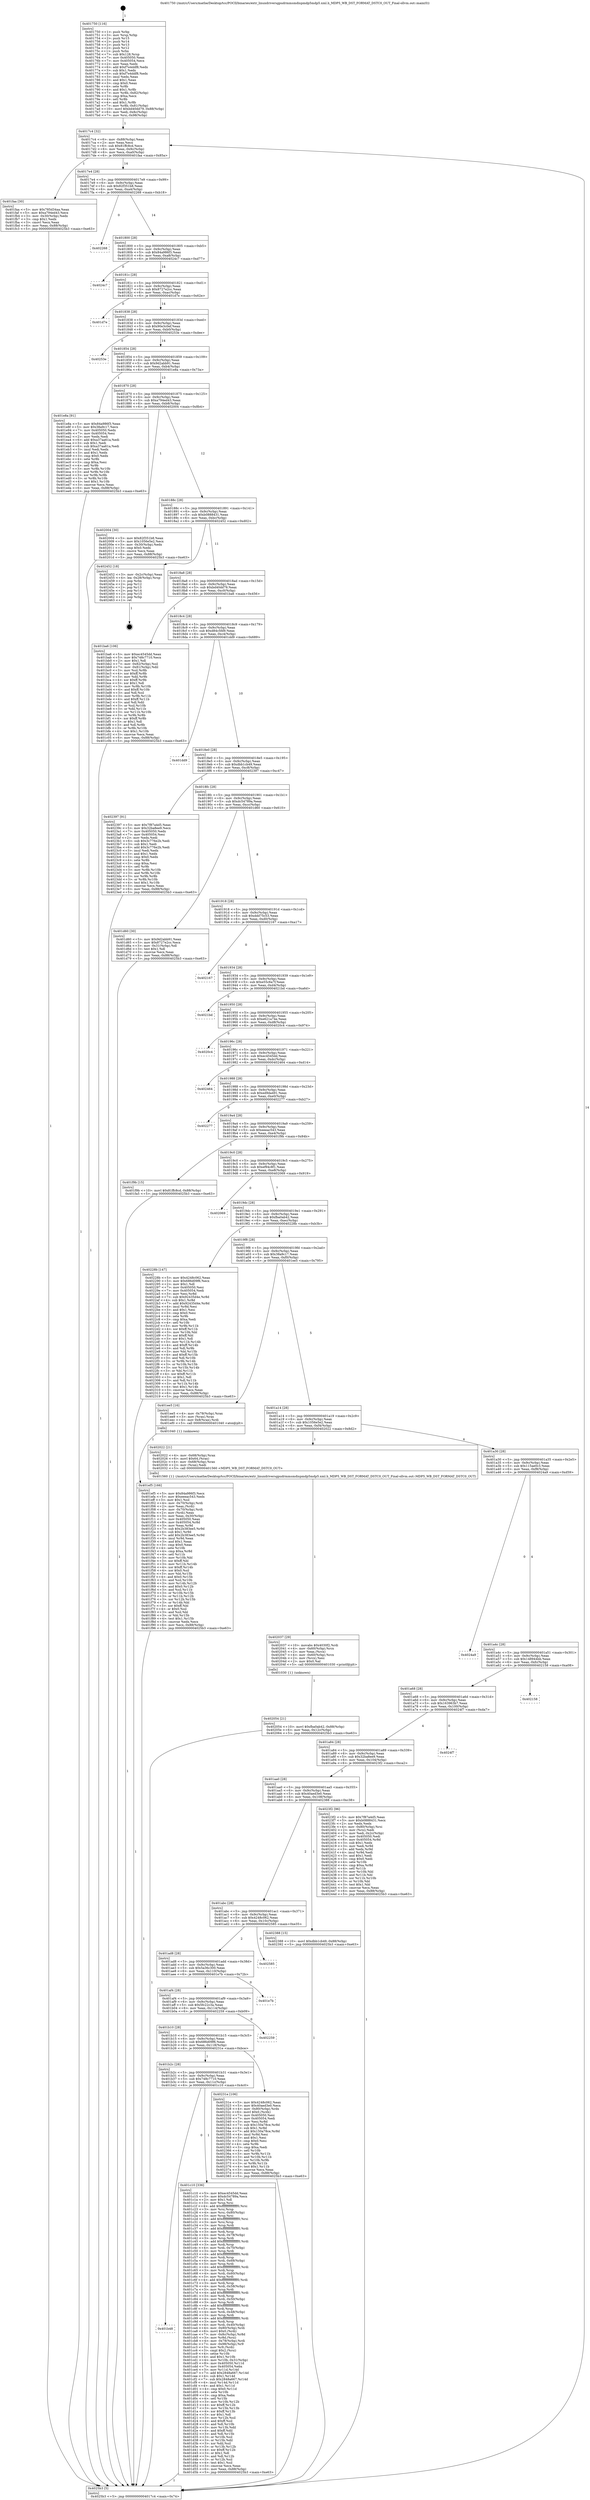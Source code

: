 digraph "0x401750" {
  label = "0x401750 (/mnt/c/Users/mathe/Desktop/tcc/POCII/binaries/extr_linuxdriversgpudrmmsmdispmdp5mdp5.xml.h_MDP5_WB_DST_FORMAT_DSTC0_OUT_Final-ollvm.out::main(0))"
  labelloc = "t"
  node[shape=record]

  Entry [label="",width=0.3,height=0.3,shape=circle,fillcolor=black,style=filled]
  "0x4017c4" [label="{
     0x4017c4 [32]\l
     | [instrs]\l
     &nbsp;&nbsp;0x4017c4 \<+6\>: mov -0x88(%rbp),%eax\l
     &nbsp;&nbsp;0x4017ca \<+2\>: mov %eax,%ecx\l
     &nbsp;&nbsp;0x4017cc \<+6\>: sub $0x81ffc8cd,%ecx\l
     &nbsp;&nbsp;0x4017d2 \<+6\>: mov %eax,-0x9c(%rbp)\l
     &nbsp;&nbsp;0x4017d8 \<+6\>: mov %ecx,-0xa0(%rbp)\l
     &nbsp;&nbsp;0x4017de \<+6\>: je 0000000000401faa \<main+0x85a\>\l
  }"]
  "0x401faa" [label="{
     0x401faa [30]\l
     | [instrs]\l
     &nbsp;&nbsp;0x401faa \<+5\>: mov $0x785d34aa,%eax\l
     &nbsp;&nbsp;0x401faf \<+5\>: mov $0xa794ed43,%ecx\l
     &nbsp;&nbsp;0x401fb4 \<+3\>: mov -0x30(%rbp),%edx\l
     &nbsp;&nbsp;0x401fb7 \<+3\>: cmp $0x1,%edx\l
     &nbsp;&nbsp;0x401fba \<+3\>: cmovl %ecx,%eax\l
     &nbsp;&nbsp;0x401fbd \<+6\>: mov %eax,-0x88(%rbp)\l
     &nbsp;&nbsp;0x401fc3 \<+5\>: jmp 00000000004025b3 \<main+0xe63\>\l
  }"]
  "0x4017e4" [label="{
     0x4017e4 [28]\l
     | [instrs]\l
     &nbsp;&nbsp;0x4017e4 \<+5\>: jmp 00000000004017e9 \<main+0x99\>\l
     &nbsp;&nbsp;0x4017e9 \<+6\>: mov -0x9c(%rbp),%eax\l
     &nbsp;&nbsp;0x4017ef \<+5\>: sub $0x82f351b8,%eax\l
     &nbsp;&nbsp;0x4017f4 \<+6\>: mov %eax,-0xa4(%rbp)\l
     &nbsp;&nbsp;0x4017fa \<+6\>: je 0000000000402268 \<main+0xb18\>\l
  }"]
  Exit [label="",width=0.3,height=0.3,shape=circle,fillcolor=black,style=filled,peripheries=2]
  "0x402268" [label="{
     0x402268\l
  }", style=dashed]
  "0x401800" [label="{
     0x401800 [28]\l
     | [instrs]\l
     &nbsp;&nbsp;0x401800 \<+5\>: jmp 0000000000401805 \<main+0xb5\>\l
     &nbsp;&nbsp;0x401805 \<+6\>: mov -0x9c(%rbp),%eax\l
     &nbsp;&nbsp;0x40180b \<+5\>: sub $0x84a986f3,%eax\l
     &nbsp;&nbsp;0x401810 \<+6\>: mov %eax,-0xa8(%rbp)\l
     &nbsp;&nbsp;0x401816 \<+6\>: je 00000000004024c7 \<main+0xd77\>\l
  }"]
  "0x402054" [label="{
     0x402054 [21]\l
     | [instrs]\l
     &nbsp;&nbsp;0x402054 \<+10\>: movl $0xfba0ab42,-0x88(%rbp)\l
     &nbsp;&nbsp;0x40205e \<+6\>: mov %eax,-0x12c(%rbp)\l
     &nbsp;&nbsp;0x402064 \<+5\>: jmp 00000000004025b3 \<main+0xe63\>\l
  }"]
  "0x4024c7" [label="{
     0x4024c7\l
  }", style=dashed]
  "0x40181c" [label="{
     0x40181c [28]\l
     | [instrs]\l
     &nbsp;&nbsp;0x40181c \<+5\>: jmp 0000000000401821 \<main+0xd1\>\l
     &nbsp;&nbsp;0x401821 \<+6\>: mov -0x9c(%rbp),%eax\l
     &nbsp;&nbsp;0x401827 \<+5\>: sub $0x8727e2cc,%eax\l
     &nbsp;&nbsp;0x40182c \<+6\>: mov %eax,-0xac(%rbp)\l
     &nbsp;&nbsp;0x401832 \<+6\>: je 0000000000401d7e \<main+0x62e\>\l
  }"]
  "0x402037" [label="{
     0x402037 [29]\l
     | [instrs]\l
     &nbsp;&nbsp;0x402037 \<+10\>: movabs $0x4030f2,%rdi\l
     &nbsp;&nbsp;0x402041 \<+4\>: mov -0x60(%rbp),%rcx\l
     &nbsp;&nbsp;0x402045 \<+2\>: mov %eax,(%rcx)\l
     &nbsp;&nbsp;0x402047 \<+4\>: mov -0x60(%rbp),%rcx\l
     &nbsp;&nbsp;0x40204b \<+2\>: mov (%rcx),%esi\l
     &nbsp;&nbsp;0x40204d \<+2\>: mov $0x0,%al\l
     &nbsp;&nbsp;0x40204f \<+5\>: call 0000000000401030 \<printf@plt\>\l
     | [calls]\l
     &nbsp;&nbsp;0x401030 \{1\} (unknown)\l
  }"]
  "0x401d7e" [label="{
     0x401d7e\l
  }", style=dashed]
  "0x401838" [label="{
     0x401838 [28]\l
     | [instrs]\l
     &nbsp;&nbsp;0x401838 \<+5\>: jmp 000000000040183d \<main+0xed\>\l
     &nbsp;&nbsp;0x40183d \<+6\>: mov -0x9c(%rbp),%eax\l
     &nbsp;&nbsp;0x401843 \<+5\>: sub $0x90e3c0ef,%eax\l
     &nbsp;&nbsp;0x401848 \<+6\>: mov %eax,-0xb0(%rbp)\l
     &nbsp;&nbsp;0x40184e \<+6\>: je 000000000040253e \<main+0xdee\>\l
  }"]
  "0x401ef5" [label="{
     0x401ef5 [166]\l
     | [instrs]\l
     &nbsp;&nbsp;0x401ef5 \<+5\>: mov $0x84a986f3,%ecx\l
     &nbsp;&nbsp;0x401efa \<+5\>: mov $0xeeeac543,%edx\l
     &nbsp;&nbsp;0x401eff \<+3\>: mov $0x1,%sil\l
     &nbsp;&nbsp;0x401f02 \<+4\>: mov -0x70(%rbp),%rdi\l
     &nbsp;&nbsp;0x401f06 \<+2\>: mov %eax,(%rdi)\l
     &nbsp;&nbsp;0x401f08 \<+4\>: mov -0x70(%rbp),%rdi\l
     &nbsp;&nbsp;0x401f0c \<+2\>: mov (%rdi),%eax\l
     &nbsp;&nbsp;0x401f0e \<+3\>: mov %eax,-0x30(%rbp)\l
     &nbsp;&nbsp;0x401f11 \<+7\>: mov 0x405050,%eax\l
     &nbsp;&nbsp;0x401f18 \<+8\>: mov 0x405054,%r8d\l
     &nbsp;&nbsp;0x401f20 \<+3\>: mov %eax,%r9d\l
     &nbsp;&nbsp;0x401f23 \<+7\>: sub $0x2b383ee5,%r9d\l
     &nbsp;&nbsp;0x401f2a \<+4\>: sub $0x1,%r9d\l
     &nbsp;&nbsp;0x401f2e \<+7\>: add $0x2b383ee5,%r9d\l
     &nbsp;&nbsp;0x401f35 \<+4\>: imul %r9d,%eax\l
     &nbsp;&nbsp;0x401f39 \<+3\>: and $0x1,%eax\l
     &nbsp;&nbsp;0x401f3c \<+3\>: cmp $0x0,%eax\l
     &nbsp;&nbsp;0x401f3f \<+4\>: sete %r10b\l
     &nbsp;&nbsp;0x401f43 \<+4\>: cmp $0xa,%r8d\l
     &nbsp;&nbsp;0x401f47 \<+4\>: setl %r11b\l
     &nbsp;&nbsp;0x401f4b \<+3\>: mov %r10b,%bl\l
     &nbsp;&nbsp;0x401f4e \<+3\>: xor $0xff,%bl\l
     &nbsp;&nbsp;0x401f51 \<+3\>: mov %r11b,%r14b\l
     &nbsp;&nbsp;0x401f54 \<+4\>: xor $0xff,%r14b\l
     &nbsp;&nbsp;0x401f58 \<+4\>: xor $0x0,%sil\l
     &nbsp;&nbsp;0x401f5c \<+3\>: mov %bl,%r15b\l
     &nbsp;&nbsp;0x401f5f \<+4\>: and $0x0,%r15b\l
     &nbsp;&nbsp;0x401f63 \<+3\>: and %sil,%r10b\l
     &nbsp;&nbsp;0x401f66 \<+3\>: mov %r14b,%r12b\l
     &nbsp;&nbsp;0x401f69 \<+4\>: and $0x0,%r12b\l
     &nbsp;&nbsp;0x401f6d \<+3\>: and %sil,%r11b\l
     &nbsp;&nbsp;0x401f70 \<+3\>: or %r10b,%r15b\l
     &nbsp;&nbsp;0x401f73 \<+3\>: or %r11b,%r12b\l
     &nbsp;&nbsp;0x401f76 \<+3\>: xor %r12b,%r15b\l
     &nbsp;&nbsp;0x401f79 \<+3\>: or %r14b,%bl\l
     &nbsp;&nbsp;0x401f7c \<+3\>: xor $0xff,%bl\l
     &nbsp;&nbsp;0x401f7f \<+4\>: or $0x0,%sil\l
     &nbsp;&nbsp;0x401f83 \<+3\>: and %sil,%bl\l
     &nbsp;&nbsp;0x401f86 \<+3\>: or %bl,%r15b\l
     &nbsp;&nbsp;0x401f89 \<+4\>: test $0x1,%r15b\l
     &nbsp;&nbsp;0x401f8d \<+3\>: cmovne %edx,%ecx\l
     &nbsp;&nbsp;0x401f90 \<+6\>: mov %ecx,-0x88(%rbp)\l
     &nbsp;&nbsp;0x401f96 \<+5\>: jmp 00000000004025b3 \<main+0xe63\>\l
  }"]
  "0x40253e" [label="{
     0x40253e\l
  }", style=dashed]
  "0x401854" [label="{
     0x401854 [28]\l
     | [instrs]\l
     &nbsp;&nbsp;0x401854 \<+5\>: jmp 0000000000401859 \<main+0x109\>\l
     &nbsp;&nbsp;0x401859 \<+6\>: mov -0x9c(%rbp),%eax\l
     &nbsp;&nbsp;0x40185f \<+5\>: sub $0x9d2abb91,%eax\l
     &nbsp;&nbsp;0x401864 \<+6\>: mov %eax,-0xb4(%rbp)\l
     &nbsp;&nbsp;0x40186a \<+6\>: je 0000000000401e8a \<main+0x73a\>\l
  }"]
  "0x401b48" [label="{
     0x401b48\l
  }", style=dashed]
  "0x401e8a" [label="{
     0x401e8a [91]\l
     | [instrs]\l
     &nbsp;&nbsp;0x401e8a \<+5\>: mov $0x84a986f3,%eax\l
     &nbsp;&nbsp;0x401e8f \<+5\>: mov $0x38a9c17,%ecx\l
     &nbsp;&nbsp;0x401e94 \<+7\>: mov 0x405050,%edx\l
     &nbsp;&nbsp;0x401e9b \<+7\>: mov 0x405054,%esi\l
     &nbsp;&nbsp;0x401ea2 \<+2\>: mov %edx,%edi\l
     &nbsp;&nbsp;0x401ea4 \<+6\>: add $0xa37aa61a,%edi\l
     &nbsp;&nbsp;0x401eaa \<+3\>: sub $0x1,%edi\l
     &nbsp;&nbsp;0x401ead \<+6\>: sub $0xa37aa61a,%edi\l
     &nbsp;&nbsp;0x401eb3 \<+3\>: imul %edi,%edx\l
     &nbsp;&nbsp;0x401eb6 \<+3\>: and $0x1,%edx\l
     &nbsp;&nbsp;0x401eb9 \<+3\>: cmp $0x0,%edx\l
     &nbsp;&nbsp;0x401ebc \<+4\>: sete %r8b\l
     &nbsp;&nbsp;0x401ec0 \<+3\>: cmp $0xa,%esi\l
     &nbsp;&nbsp;0x401ec3 \<+4\>: setl %r9b\l
     &nbsp;&nbsp;0x401ec7 \<+3\>: mov %r8b,%r10b\l
     &nbsp;&nbsp;0x401eca \<+3\>: and %r9b,%r10b\l
     &nbsp;&nbsp;0x401ecd \<+3\>: xor %r9b,%r8b\l
     &nbsp;&nbsp;0x401ed0 \<+3\>: or %r8b,%r10b\l
     &nbsp;&nbsp;0x401ed3 \<+4\>: test $0x1,%r10b\l
     &nbsp;&nbsp;0x401ed7 \<+3\>: cmovne %ecx,%eax\l
     &nbsp;&nbsp;0x401eda \<+6\>: mov %eax,-0x88(%rbp)\l
     &nbsp;&nbsp;0x401ee0 \<+5\>: jmp 00000000004025b3 \<main+0xe63\>\l
  }"]
  "0x401870" [label="{
     0x401870 [28]\l
     | [instrs]\l
     &nbsp;&nbsp;0x401870 \<+5\>: jmp 0000000000401875 \<main+0x125\>\l
     &nbsp;&nbsp;0x401875 \<+6\>: mov -0x9c(%rbp),%eax\l
     &nbsp;&nbsp;0x40187b \<+5\>: sub $0xa794ed43,%eax\l
     &nbsp;&nbsp;0x401880 \<+6\>: mov %eax,-0xb8(%rbp)\l
     &nbsp;&nbsp;0x401886 \<+6\>: je 0000000000402004 \<main+0x8b4\>\l
  }"]
  "0x401c10" [label="{
     0x401c10 [336]\l
     | [instrs]\l
     &nbsp;&nbsp;0x401c10 \<+5\>: mov $0xec4545dd,%eax\l
     &nbsp;&nbsp;0x401c15 \<+5\>: mov $0xdc54789a,%ecx\l
     &nbsp;&nbsp;0x401c1a \<+2\>: mov $0x1,%dl\l
     &nbsp;&nbsp;0x401c1c \<+3\>: mov %rsp,%rsi\l
     &nbsp;&nbsp;0x401c1f \<+4\>: add $0xfffffffffffffff0,%rsi\l
     &nbsp;&nbsp;0x401c23 \<+3\>: mov %rsi,%rsp\l
     &nbsp;&nbsp;0x401c26 \<+4\>: mov %rsi,-0x80(%rbp)\l
     &nbsp;&nbsp;0x401c2a \<+3\>: mov %rsp,%rsi\l
     &nbsp;&nbsp;0x401c2d \<+4\>: add $0xfffffffffffffff0,%rsi\l
     &nbsp;&nbsp;0x401c31 \<+3\>: mov %rsi,%rsp\l
     &nbsp;&nbsp;0x401c34 \<+3\>: mov %rsp,%rdi\l
     &nbsp;&nbsp;0x401c37 \<+4\>: add $0xfffffffffffffff0,%rdi\l
     &nbsp;&nbsp;0x401c3b \<+3\>: mov %rdi,%rsp\l
     &nbsp;&nbsp;0x401c3e \<+4\>: mov %rdi,-0x78(%rbp)\l
     &nbsp;&nbsp;0x401c42 \<+3\>: mov %rsp,%rdi\l
     &nbsp;&nbsp;0x401c45 \<+4\>: add $0xfffffffffffffff0,%rdi\l
     &nbsp;&nbsp;0x401c49 \<+3\>: mov %rdi,%rsp\l
     &nbsp;&nbsp;0x401c4c \<+4\>: mov %rdi,-0x70(%rbp)\l
     &nbsp;&nbsp;0x401c50 \<+3\>: mov %rsp,%rdi\l
     &nbsp;&nbsp;0x401c53 \<+4\>: add $0xfffffffffffffff0,%rdi\l
     &nbsp;&nbsp;0x401c57 \<+3\>: mov %rdi,%rsp\l
     &nbsp;&nbsp;0x401c5a \<+4\>: mov %rdi,-0x68(%rbp)\l
     &nbsp;&nbsp;0x401c5e \<+3\>: mov %rsp,%rdi\l
     &nbsp;&nbsp;0x401c61 \<+4\>: add $0xfffffffffffffff0,%rdi\l
     &nbsp;&nbsp;0x401c65 \<+3\>: mov %rdi,%rsp\l
     &nbsp;&nbsp;0x401c68 \<+4\>: mov %rdi,-0x60(%rbp)\l
     &nbsp;&nbsp;0x401c6c \<+3\>: mov %rsp,%rdi\l
     &nbsp;&nbsp;0x401c6f \<+4\>: add $0xfffffffffffffff0,%rdi\l
     &nbsp;&nbsp;0x401c73 \<+3\>: mov %rdi,%rsp\l
     &nbsp;&nbsp;0x401c76 \<+4\>: mov %rdi,-0x58(%rbp)\l
     &nbsp;&nbsp;0x401c7a \<+3\>: mov %rsp,%rdi\l
     &nbsp;&nbsp;0x401c7d \<+4\>: add $0xfffffffffffffff0,%rdi\l
     &nbsp;&nbsp;0x401c81 \<+3\>: mov %rdi,%rsp\l
     &nbsp;&nbsp;0x401c84 \<+4\>: mov %rdi,-0x50(%rbp)\l
     &nbsp;&nbsp;0x401c88 \<+3\>: mov %rsp,%rdi\l
     &nbsp;&nbsp;0x401c8b \<+4\>: add $0xfffffffffffffff0,%rdi\l
     &nbsp;&nbsp;0x401c8f \<+3\>: mov %rdi,%rsp\l
     &nbsp;&nbsp;0x401c92 \<+4\>: mov %rdi,-0x48(%rbp)\l
     &nbsp;&nbsp;0x401c96 \<+3\>: mov %rsp,%rdi\l
     &nbsp;&nbsp;0x401c99 \<+4\>: add $0xfffffffffffffff0,%rdi\l
     &nbsp;&nbsp;0x401c9d \<+3\>: mov %rdi,%rsp\l
     &nbsp;&nbsp;0x401ca0 \<+4\>: mov %rdi,-0x40(%rbp)\l
     &nbsp;&nbsp;0x401ca4 \<+4\>: mov -0x80(%rbp),%rdi\l
     &nbsp;&nbsp;0x401ca8 \<+6\>: movl $0x0,(%rdi)\l
     &nbsp;&nbsp;0x401cae \<+7\>: mov -0x8c(%rbp),%r8d\l
     &nbsp;&nbsp;0x401cb5 \<+3\>: mov %r8d,(%rsi)\l
     &nbsp;&nbsp;0x401cb8 \<+4\>: mov -0x78(%rbp),%rdi\l
     &nbsp;&nbsp;0x401cbc \<+7\>: mov -0x98(%rbp),%r9\l
     &nbsp;&nbsp;0x401cc3 \<+3\>: mov %r9,(%rdi)\l
     &nbsp;&nbsp;0x401cc6 \<+3\>: cmpl $0x2,(%rsi)\l
     &nbsp;&nbsp;0x401cc9 \<+4\>: setne %r10b\l
     &nbsp;&nbsp;0x401ccd \<+4\>: and $0x1,%r10b\l
     &nbsp;&nbsp;0x401cd1 \<+4\>: mov %r10b,-0x31(%rbp)\l
     &nbsp;&nbsp;0x401cd5 \<+8\>: mov 0x405050,%r11d\l
     &nbsp;&nbsp;0x401cdd \<+7\>: mov 0x405054,%ebx\l
     &nbsp;&nbsp;0x401ce4 \<+3\>: mov %r11d,%r14d\l
     &nbsp;&nbsp;0x401ce7 \<+7\>: add $0x2848a667,%r14d\l
     &nbsp;&nbsp;0x401cee \<+4\>: sub $0x1,%r14d\l
     &nbsp;&nbsp;0x401cf2 \<+7\>: sub $0x2848a667,%r14d\l
     &nbsp;&nbsp;0x401cf9 \<+4\>: imul %r14d,%r11d\l
     &nbsp;&nbsp;0x401cfd \<+4\>: and $0x1,%r11d\l
     &nbsp;&nbsp;0x401d01 \<+4\>: cmp $0x0,%r11d\l
     &nbsp;&nbsp;0x401d05 \<+4\>: sete %r10b\l
     &nbsp;&nbsp;0x401d09 \<+3\>: cmp $0xa,%ebx\l
     &nbsp;&nbsp;0x401d0c \<+4\>: setl %r15b\l
     &nbsp;&nbsp;0x401d10 \<+3\>: mov %r10b,%r12b\l
     &nbsp;&nbsp;0x401d13 \<+4\>: xor $0xff,%r12b\l
     &nbsp;&nbsp;0x401d17 \<+3\>: mov %r15b,%r13b\l
     &nbsp;&nbsp;0x401d1a \<+4\>: xor $0xff,%r13b\l
     &nbsp;&nbsp;0x401d1e \<+3\>: xor $0x1,%dl\l
     &nbsp;&nbsp;0x401d21 \<+3\>: mov %r12b,%sil\l
     &nbsp;&nbsp;0x401d24 \<+4\>: and $0xff,%sil\l
     &nbsp;&nbsp;0x401d28 \<+3\>: and %dl,%r10b\l
     &nbsp;&nbsp;0x401d2b \<+3\>: mov %r13b,%dil\l
     &nbsp;&nbsp;0x401d2e \<+4\>: and $0xff,%dil\l
     &nbsp;&nbsp;0x401d32 \<+3\>: and %dl,%r15b\l
     &nbsp;&nbsp;0x401d35 \<+3\>: or %r10b,%sil\l
     &nbsp;&nbsp;0x401d38 \<+3\>: or %r15b,%dil\l
     &nbsp;&nbsp;0x401d3b \<+3\>: xor %dil,%sil\l
     &nbsp;&nbsp;0x401d3e \<+3\>: or %r13b,%r12b\l
     &nbsp;&nbsp;0x401d41 \<+4\>: xor $0xff,%r12b\l
     &nbsp;&nbsp;0x401d45 \<+3\>: or $0x1,%dl\l
     &nbsp;&nbsp;0x401d48 \<+3\>: and %dl,%r12b\l
     &nbsp;&nbsp;0x401d4b \<+3\>: or %r12b,%sil\l
     &nbsp;&nbsp;0x401d4e \<+4\>: test $0x1,%sil\l
     &nbsp;&nbsp;0x401d52 \<+3\>: cmovne %ecx,%eax\l
     &nbsp;&nbsp;0x401d55 \<+6\>: mov %eax,-0x88(%rbp)\l
     &nbsp;&nbsp;0x401d5b \<+5\>: jmp 00000000004025b3 \<main+0xe63\>\l
  }"]
  "0x402004" [label="{
     0x402004 [30]\l
     | [instrs]\l
     &nbsp;&nbsp;0x402004 \<+5\>: mov $0x82f351b8,%eax\l
     &nbsp;&nbsp;0x402009 \<+5\>: mov $0x1056e5e2,%ecx\l
     &nbsp;&nbsp;0x40200e \<+3\>: mov -0x30(%rbp),%edx\l
     &nbsp;&nbsp;0x402011 \<+3\>: cmp $0x0,%edx\l
     &nbsp;&nbsp;0x402014 \<+3\>: cmove %ecx,%eax\l
     &nbsp;&nbsp;0x402017 \<+6\>: mov %eax,-0x88(%rbp)\l
     &nbsp;&nbsp;0x40201d \<+5\>: jmp 00000000004025b3 \<main+0xe63\>\l
  }"]
  "0x40188c" [label="{
     0x40188c [28]\l
     | [instrs]\l
     &nbsp;&nbsp;0x40188c \<+5\>: jmp 0000000000401891 \<main+0x141\>\l
     &nbsp;&nbsp;0x401891 \<+6\>: mov -0x9c(%rbp),%eax\l
     &nbsp;&nbsp;0x401897 \<+5\>: sub $0xb0888431,%eax\l
     &nbsp;&nbsp;0x40189c \<+6\>: mov %eax,-0xbc(%rbp)\l
     &nbsp;&nbsp;0x4018a2 \<+6\>: je 0000000000402452 \<main+0xd02\>\l
  }"]
  "0x401b2c" [label="{
     0x401b2c [28]\l
     | [instrs]\l
     &nbsp;&nbsp;0x401b2c \<+5\>: jmp 0000000000401b31 \<main+0x3e1\>\l
     &nbsp;&nbsp;0x401b31 \<+6\>: mov -0x9c(%rbp),%eax\l
     &nbsp;&nbsp;0x401b37 \<+5\>: sub $0x748c7710,%eax\l
     &nbsp;&nbsp;0x401b3c \<+6\>: mov %eax,-0x11c(%rbp)\l
     &nbsp;&nbsp;0x401b42 \<+6\>: je 0000000000401c10 \<main+0x4c0\>\l
  }"]
  "0x402452" [label="{
     0x402452 [18]\l
     | [instrs]\l
     &nbsp;&nbsp;0x402452 \<+3\>: mov -0x2c(%rbp),%eax\l
     &nbsp;&nbsp;0x402455 \<+4\>: lea -0x28(%rbp),%rsp\l
     &nbsp;&nbsp;0x402459 \<+1\>: pop %rbx\l
     &nbsp;&nbsp;0x40245a \<+2\>: pop %r12\l
     &nbsp;&nbsp;0x40245c \<+2\>: pop %r13\l
     &nbsp;&nbsp;0x40245e \<+2\>: pop %r14\l
     &nbsp;&nbsp;0x402460 \<+2\>: pop %r15\l
     &nbsp;&nbsp;0x402462 \<+1\>: pop %rbp\l
     &nbsp;&nbsp;0x402463 \<+1\>: ret\l
  }"]
  "0x4018a8" [label="{
     0x4018a8 [28]\l
     | [instrs]\l
     &nbsp;&nbsp;0x4018a8 \<+5\>: jmp 00000000004018ad \<main+0x15d\>\l
     &nbsp;&nbsp;0x4018ad \<+6\>: mov -0x9c(%rbp),%eax\l
     &nbsp;&nbsp;0x4018b3 \<+5\>: sub $0xbd40dd79,%eax\l
     &nbsp;&nbsp;0x4018b8 \<+6\>: mov %eax,-0xc0(%rbp)\l
     &nbsp;&nbsp;0x4018be \<+6\>: je 0000000000401ba6 \<main+0x456\>\l
  }"]
  "0x40231e" [label="{
     0x40231e [106]\l
     | [instrs]\l
     &nbsp;&nbsp;0x40231e \<+5\>: mov $0x4248c062,%eax\l
     &nbsp;&nbsp;0x402323 \<+5\>: mov $0x40aed3e0,%ecx\l
     &nbsp;&nbsp;0x402328 \<+4\>: mov -0x80(%rbp),%rdx\l
     &nbsp;&nbsp;0x40232c \<+6\>: movl $0x0,(%rdx)\l
     &nbsp;&nbsp;0x402332 \<+7\>: mov 0x405050,%esi\l
     &nbsp;&nbsp;0x402339 \<+7\>: mov 0x405054,%edi\l
     &nbsp;&nbsp;0x402340 \<+3\>: mov %esi,%r8d\l
     &nbsp;&nbsp;0x402343 \<+7\>: sub $0x150a78ce,%r8d\l
     &nbsp;&nbsp;0x40234a \<+4\>: sub $0x1,%r8d\l
     &nbsp;&nbsp;0x40234e \<+7\>: add $0x150a78ce,%r8d\l
     &nbsp;&nbsp;0x402355 \<+4\>: imul %r8d,%esi\l
     &nbsp;&nbsp;0x402359 \<+3\>: and $0x1,%esi\l
     &nbsp;&nbsp;0x40235c \<+3\>: cmp $0x0,%esi\l
     &nbsp;&nbsp;0x40235f \<+4\>: sete %r9b\l
     &nbsp;&nbsp;0x402363 \<+3\>: cmp $0xa,%edi\l
     &nbsp;&nbsp;0x402366 \<+4\>: setl %r10b\l
     &nbsp;&nbsp;0x40236a \<+3\>: mov %r9b,%r11b\l
     &nbsp;&nbsp;0x40236d \<+3\>: and %r10b,%r11b\l
     &nbsp;&nbsp;0x402370 \<+3\>: xor %r10b,%r9b\l
     &nbsp;&nbsp;0x402373 \<+3\>: or %r9b,%r11b\l
     &nbsp;&nbsp;0x402376 \<+4\>: test $0x1,%r11b\l
     &nbsp;&nbsp;0x40237a \<+3\>: cmovne %ecx,%eax\l
     &nbsp;&nbsp;0x40237d \<+6\>: mov %eax,-0x88(%rbp)\l
     &nbsp;&nbsp;0x402383 \<+5\>: jmp 00000000004025b3 \<main+0xe63\>\l
  }"]
  "0x401ba6" [label="{
     0x401ba6 [106]\l
     | [instrs]\l
     &nbsp;&nbsp;0x401ba6 \<+5\>: mov $0xec4545dd,%eax\l
     &nbsp;&nbsp;0x401bab \<+5\>: mov $0x748c7710,%ecx\l
     &nbsp;&nbsp;0x401bb0 \<+2\>: mov $0x1,%dl\l
     &nbsp;&nbsp;0x401bb2 \<+7\>: mov -0x82(%rbp),%sil\l
     &nbsp;&nbsp;0x401bb9 \<+7\>: mov -0x81(%rbp),%dil\l
     &nbsp;&nbsp;0x401bc0 \<+3\>: mov %sil,%r8b\l
     &nbsp;&nbsp;0x401bc3 \<+4\>: xor $0xff,%r8b\l
     &nbsp;&nbsp;0x401bc7 \<+3\>: mov %dil,%r9b\l
     &nbsp;&nbsp;0x401bca \<+4\>: xor $0xff,%r9b\l
     &nbsp;&nbsp;0x401bce \<+3\>: xor $0x1,%dl\l
     &nbsp;&nbsp;0x401bd1 \<+3\>: mov %r8b,%r10b\l
     &nbsp;&nbsp;0x401bd4 \<+4\>: and $0xff,%r10b\l
     &nbsp;&nbsp;0x401bd8 \<+3\>: and %dl,%sil\l
     &nbsp;&nbsp;0x401bdb \<+3\>: mov %r9b,%r11b\l
     &nbsp;&nbsp;0x401bde \<+4\>: and $0xff,%r11b\l
     &nbsp;&nbsp;0x401be2 \<+3\>: and %dl,%dil\l
     &nbsp;&nbsp;0x401be5 \<+3\>: or %sil,%r10b\l
     &nbsp;&nbsp;0x401be8 \<+3\>: or %dil,%r11b\l
     &nbsp;&nbsp;0x401beb \<+3\>: xor %r11b,%r10b\l
     &nbsp;&nbsp;0x401bee \<+3\>: or %r9b,%r8b\l
     &nbsp;&nbsp;0x401bf1 \<+4\>: xor $0xff,%r8b\l
     &nbsp;&nbsp;0x401bf5 \<+3\>: or $0x1,%dl\l
     &nbsp;&nbsp;0x401bf8 \<+3\>: and %dl,%r8b\l
     &nbsp;&nbsp;0x401bfb \<+3\>: or %r8b,%r10b\l
     &nbsp;&nbsp;0x401bfe \<+4\>: test $0x1,%r10b\l
     &nbsp;&nbsp;0x401c02 \<+3\>: cmovne %ecx,%eax\l
     &nbsp;&nbsp;0x401c05 \<+6\>: mov %eax,-0x88(%rbp)\l
     &nbsp;&nbsp;0x401c0b \<+5\>: jmp 00000000004025b3 \<main+0xe63\>\l
  }"]
  "0x4018c4" [label="{
     0x4018c4 [28]\l
     | [instrs]\l
     &nbsp;&nbsp;0x4018c4 \<+5\>: jmp 00000000004018c9 \<main+0x179\>\l
     &nbsp;&nbsp;0x4018c9 \<+6\>: mov -0x9c(%rbp),%eax\l
     &nbsp;&nbsp;0x4018cf \<+5\>: sub $0xd84c5fd9,%eax\l
     &nbsp;&nbsp;0x4018d4 \<+6\>: mov %eax,-0xc4(%rbp)\l
     &nbsp;&nbsp;0x4018da \<+6\>: je 0000000000401dd9 \<main+0x689\>\l
  }"]
  "0x4025b3" [label="{
     0x4025b3 [5]\l
     | [instrs]\l
     &nbsp;&nbsp;0x4025b3 \<+5\>: jmp 00000000004017c4 \<main+0x74\>\l
  }"]
  "0x401750" [label="{
     0x401750 [116]\l
     | [instrs]\l
     &nbsp;&nbsp;0x401750 \<+1\>: push %rbp\l
     &nbsp;&nbsp;0x401751 \<+3\>: mov %rsp,%rbp\l
     &nbsp;&nbsp;0x401754 \<+2\>: push %r15\l
     &nbsp;&nbsp;0x401756 \<+2\>: push %r14\l
     &nbsp;&nbsp;0x401758 \<+2\>: push %r13\l
     &nbsp;&nbsp;0x40175a \<+2\>: push %r12\l
     &nbsp;&nbsp;0x40175c \<+1\>: push %rbx\l
     &nbsp;&nbsp;0x40175d \<+7\>: sub $0x128,%rsp\l
     &nbsp;&nbsp;0x401764 \<+7\>: mov 0x405050,%eax\l
     &nbsp;&nbsp;0x40176b \<+7\>: mov 0x405054,%ecx\l
     &nbsp;&nbsp;0x401772 \<+2\>: mov %eax,%edx\l
     &nbsp;&nbsp;0x401774 \<+6\>: add $0xf7e4ddf8,%edx\l
     &nbsp;&nbsp;0x40177a \<+3\>: sub $0x1,%edx\l
     &nbsp;&nbsp;0x40177d \<+6\>: sub $0xf7e4ddf8,%edx\l
     &nbsp;&nbsp;0x401783 \<+3\>: imul %edx,%eax\l
     &nbsp;&nbsp;0x401786 \<+3\>: and $0x1,%eax\l
     &nbsp;&nbsp;0x401789 \<+3\>: cmp $0x0,%eax\l
     &nbsp;&nbsp;0x40178c \<+4\>: sete %r8b\l
     &nbsp;&nbsp;0x401790 \<+4\>: and $0x1,%r8b\l
     &nbsp;&nbsp;0x401794 \<+7\>: mov %r8b,-0x82(%rbp)\l
     &nbsp;&nbsp;0x40179b \<+3\>: cmp $0xa,%ecx\l
     &nbsp;&nbsp;0x40179e \<+4\>: setl %r8b\l
     &nbsp;&nbsp;0x4017a2 \<+4\>: and $0x1,%r8b\l
     &nbsp;&nbsp;0x4017a6 \<+7\>: mov %r8b,-0x81(%rbp)\l
     &nbsp;&nbsp;0x4017ad \<+10\>: movl $0xbd40dd79,-0x88(%rbp)\l
     &nbsp;&nbsp;0x4017b7 \<+6\>: mov %edi,-0x8c(%rbp)\l
     &nbsp;&nbsp;0x4017bd \<+7\>: mov %rsi,-0x98(%rbp)\l
  }"]
  "0x401b10" [label="{
     0x401b10 [28]\l
     | [instrs]\l
     &nbsp;&nbsp;0x401b10 \<+5\>: jmp 0000000000401b15 \<main+0x3c5\>\l
     &nbsp;&nbsp;0x401b15 \<+6\>: mov -0x9c(%rbp),%eax\l
     &nbsp;&nbsp;0x401b1b \<+5\>: sub $0x686d09f6,%eax\l
     &nbsp;&nbsp;0x401b20 \<+6\>: mov %eax,-0x118(%rbp)\l
     &nbsp;&nbsp;0x401b26 \<+6\>: je 000000000040231e \<main+0xbce\>\l
  }"]
  "0x401dd9" [label="{
     0x401dd9\l
  }", style=dashed]
  "0x4018e0" [label="{
     0x4018e0 [28]\l
     | [instrs]\l
     &nbsp;&nbsp;0x4018e0 \<+5\>: jmp 00000000004018e5 \<main+0x195\>\l
     &nbsp;&nbsp;0x4018e5 \<+6\>: mov -0x9c(%rbp),%eax\l
     &nbsp;&nbsp;0x4018eb \<+5\>: sub $0xdbb1cb49,%eax\l
     &nbsp;&nbsp;0x4018f0 \<+6\>: mov %eax,-0xc8(%rbp)\l
     &nbsp;&nbsp;0x4018f6 \<+6\>: je 0000000000402397 \<main+0xc47\>\l
  }"]
  "0x402259" [label="{
     0x402259\l
  }", style=dashed]
  "0x402397" [label="{
     0x402397 [91]\l
     | [instrs]\l
     &nbsp;&nbsp;0x402397 \<+5\>: mov $0x7f87a4d5,%eax\l
     &nbsp;&nbsp;0x40239c \<+5\>: mov $0x32ba8ee9,%ecx\l
     &nbsp;&nbsp;0x4023a1 \<+7\>: mov 0x405050,%edx\l
     &nbsp;&nbsp;0x4023a8 \<+7\>: mov 0x405054,%esi\l
     &nbsp;&nbsp;0x4023af \<+2\>: mov %edx,%edi\l
     &nbsp;&nbsp;0x4023b1 \<+6\>: sub $0x3c776e2b,%edi\l
     &nbsp;&nbsp;0x4023b7 \<+3\>: sub $0x1,%edi\l
     &nbsp;&nbsp;0x4023ba \<+6\>: add $0x3c776e2b,%edi\l
     &nbsp;&nbsp;0x4023c0 \<+3\>: imul %edi,%edx\l
     &nbsp;&nbsp;0x4023c3 \<+3\>: and $0x1,%edx\l
     &nbsp;&nbsp;0x4023c6 \<+3\>: cmp $0x0,%edx\l
     &nbsp;&nbsp;0x4023c9 \<+4\>: sete %r8b\l
     &nbsp;&nbsp;0x4023cd \<+3\>: cmp $0xa,%esi\l
     &nbsp;&nbsp;0x4023d0 \<+4\>: setl %r9b\l
     &nbsp;&nbsp;0x4023d4 \<+3\>: mov %r8b,%r10b\l
     &nbsp;&nbsp;0x4023d7 \<+3\>: and %r9b,%r10b\l
     &nbsp;&nbsp;0x4023da \<+3\>: xor %r9b,%r8b\l
     &nbsp;&nbsp;0x4023dd \<+3\>: or %r8b,%r10b\l
     &nbsp;&nbsp;0x4023e0 \<+4\>: test $0x1,%r10b\l
     &nbsp;&nbsp;0x4023e4 \<+3\>: cmovne %ecx,%eax\l
     &nbsp;&nbsp;0x4023e7 \<+6\>: mov %eax,-0x88(%rbp)\l
     &nbsp;&nbsp;0x4023ed \<+5\>: jmp 00000000004025b3 \<main+0xe63\>\l
  }"]
  "0x4018fc" [label="{
     0x4018fc [28]\l
     | [instrs]\l
     &nbsp;&nbsp;0x4018fc \<+5\>: jmp 0000000000401901 \<main+0x1b1\>\l
     &nbsp;&nbsp;0x401901 \<+6\>: mov -0x9c(%rbp),%eax\l
     &nbsp;&nbsp;0x401907 \<+5\>: sub $0xdc54789a,%eax\l
     &nbsp;&nbsp;0x40190c \<+6\>: mov %eax,-0xcc(%rbp)\l
     &nbsp;&nbsp;0x401912 \<+6\>: je 0000000000401d60 \<main+0x610\>\l
  }"]
  "0x401af4" [label="{
     0x401af4 [28]\l
     | [instrs]\l
     &nbsp;&nbsp;0x401af4 \<+5\>: jmp 0000000000401af9 \<main+0x3a9\>\l
     &nbsp;&nbsp;0x401af9 \<+6\>: mov -0x9c(%rbp),%eax\l
     &nbsp;&nbsp;0x401aff \<+5\>: sub $0x5fc22c3a,%eax\l
     &nbsp;&nbsp;0x401b04 \<+6\>: mov %eax,-0x114(%rbp)\l
     &nbsp;&nbsp;0x401b0a \<+6\>: je 0000000000402259 \<main+0xb09\>\l
  }"]
  "0x401d60" [label="{
     0x401d60 [30]\l
     | [instrs]\l
     &nbsp;&nbsp;0x401d60 \<+5\>: mov $0x9d2abb91,%eax\l
     &nbsp;&nbsp;0x401d65 \<+5\>: mov $0x8727e2cc,%ecx\l
     &nbsp;&nbsp;0x401d6a \<+3\>: mov -0x31(%rbp),%dl\l
     &nbsp;&nbsp;0x401d6d \<+3\>: test $0x1,%dl\l
     &nbsp;&nbsp;0x401d70 \<+3\>: cmovne %ecx,%eax\l
     &nbsp;&nbsp;0x401d73 \<+6\>: mov %eax,-0x88(%rbp)\l
     &nbsp;&nbsp;0x401d79 \<+5\>: jmp 00000000004025b3 \<main+0xe63\>\l
  }"]
  "0x401918" [label="{
     0x401918 [28]\l
     | [instrs]\l
     &nbsp;&nbsp;0x401918 \<+5\>: jmp 000000000040191d \<main+0x1cd\>\l
     &nbsp;&nbsp;0x40191d \<+6\>: mov -0x9c(%rbp),%eax\l
     &nbsp;&nbsp;0x401923 \<+5\>: sub $0xddd75c53,%eax\l
     &nbsp;&nbsp;0x401928 \<+6\>: mov %eax,-0xd0(%rbp)\l
     &nbsp;&nbsp;0x40192e \<+6\>: je 0000000000402167 \<main+0xa17\>\l
  }"]
  "0x401e7b" [label="{
     0x401e7b\l
  }", style=dashed]
  "0x402167" [label="{
     0x402167\l
  }", style=dashed]
  "0x401934" [label="{
     0x401934 [28]\l
     | [instrs]\l
     &nbsp;&nbsp;0x401934 \<+5\>: jmp 0000000000401939 \<main+0x1e9\>\l
     &nbsp;&nbsp;0x401939 \<+6\>: mov -0x9c(%rbp),%eax\l
     &nbsp;&nbsp;0x40193f \<+5\>: sub $0xe55c6a7f,%eax\l
     &nbsp;&nbsp;0x401944 \<+6\>: mov %eax,-0xd4(%rbp)\l
     &nbsp;&nbsp;0x40194a \<+6\>: je 00000000004021bd \<main+0xa6d\>\l
  }"]
  "0x401ad8" [label="{
     0x401ad8 [28]\l
     | [instrs]\l
     &nbsp;&nbsp;0x401ad8 \<+5\>: jmp 0000000000401add \<main+0x38d\>\l
     &nbsp;&nbsp;0x401add \<+6\>: mov -0x9c(%rbp),%eax\l
     &nbsp;&nbsp;0x401ae3 \<+5\>: sub $0x5a36c300,%eax\l
     &nbsp;&nbsp;0x401ae8 \<+6\>: mov %eax,-0x110(%rbp)\l
     &nbsp;&nbsp;0x401aee \<+6\>: je 0000000000401e7b \<main+0x72b\>\l
  }"]
  "0x4021bd" [label="{
     0x4021bd\l
  }", style=dashed]
  "0x401950" [label="{
     0x401950 [28]\l
     | [instrs]\l
     &nbsp;&nbsp;0x401950 \<+5\>: jmp 0000000000401955 \<main+0x205\>\l
     &nbsp;&nbsp;0x401955 \<+6\>: mov -0x9c(%rbp),%eax\l
     &nbsp;&nbsp;0x40195b \<+5\>: sub $0xe621a74e,%eax\l
     &nbsp;&nbsp;0x401960 \<+6\>: mov %eax,-0xd8(%rbp)\l
     &nbsp;&nbsp;0x401966 \<+6\>: je 00000000004020c4 \<main+0x974\>\l
  }"]
  "0x402585" [label="{
     0x402585\l
  }", style=dashed]
  "0x4020c4" [label="{
     0x4020c4\l
  }", style=dashed]
  "0x40196c" [label="{
     0x40196c [28]\l
     | [instrs]\l
     &nbsp;&nbsp;0x40196c \<+5\>: jmp 0000000000401971 \<main+0x221\>\l
     &nbsp;&nbsp;0x401971 \<+6\>: mov -0x9c(%rbp),%eax\l
     &nbsp;&nbsp;0x401977 \<+5\>: sub $0xec4545dd,%eax\l
     &nbsp;&nbsp;0x40197c \<+6\>: mov %eax,-0xdc(%rbp)\l
     &nbsp;&nbsp;0x401982 \<+6\>: je 0000000000402464 \<main+0xd14\>\l
  }"]
  "0x401abc" [label="{
     0x401abc [28]\l
     | [instrs]\l
     &nbsp;&nbsp;0x401abc \<+5\>: jmp 0000000000401ac1 \<main+0x371\>\l
     &nbsp;&nbsp;0x401ac1 \<+6\>: mov -0x9c(%rbp),%eax\l
     &nbsp;&nbsp;0x401ac7 \<+5\>: sub $0x4248c062,%eax\l
     &nbsp;&nbsp;0x401acc \<+6\>: mov %eax,-0x10c(%rbp)\l
     &nbsp;&nbsp;0x401ad2 \<+6\>: je 0000000000402585 \<main+0xe35\>\l
  }"]
  "0x402464" [label="{
     0x402464\l
  }", style=dashed]
  "0x401988" [label="{
     0x401988 [28]\l
     | [instrs]\l
     &nbsp;&nbsp;0x401988 \<+5\>: jmp 000000000040198d \<main+0x23d\>\l
     &nbsp;&nbsp;0x40198d \<+6\>: mov -0x9c(%rbp),%eax\l
     &nbsp;&nbsp;0x401993 \<+5\>: sub $0xed9da491,%eax\l
     &nbsp;&nbsp;0x401998 \<+6\>: mov %eax,-0xe0(%rbp)\l
     &nbsp;&nbsp;0x40199e \<+6\>: je 0000000000402277 \<main+0xb27\>\l
  }"]
  "0x402388" [label="{
     0x402388 [15]\l
     | [instrs]\l
     &nbsp;&nbsp;0x402388 \<+10\>: movl $0xdbb1cb49,-0x88(%rbp)\l
     &nbsp;&nbsp;0x402392 \<+5\>: jmp 00000000004025b3 \<main+0xe63\>\l
  }"]
  "0x402277" [label="{
     0x402277\l
  }", style=dashed]
  "0x4019a4" [label="{
     0x4019a4 [28]\l
     | [instrs]\l
     &nbsp;&nbsp;0x4019a4 \<+5\>: jmp 00000000004019a9 \<main+0x259\>\l
     &nbsp;&nbsp;0x4019a9 \<+6\>: mov -0x9c(%rbp),%eax\l
     &nbsp;&nbsp;0x4019af \<+5\>: sub $0xeeeac543,%eax\l
     &nbsp;&nbsp;0x4019b4 \<+6\>: mov %eax,-0xe4(%rbp)\l
     &nbsp;&nbsp;0x4019ba \<+6\>: je 0000000000401f9b \<main+0x84b\>\l
  }"]
  "0x401aa0" [label="{
     0x401aa0 [28]\l
     | [instrs]\l
     &nbsp;&nbsp;0x401aa0 \<+5\>: jmp 0000000000401aa5 \<main+0x355\>\l
     &nbsp;&nbsp;0x401aa5 \<+6\>: mov -0x9c(%rbp),%eax\l
     &nbsp;&nbsp;0x401aab \<+5\>: sub $0x40aed3e0,%eax\l
     &nbsp;&nbsp;0x401ab0 \<+6\>: mov %eax,-0x108(%rbp)\l
     &nbsp;&nbsp;0x401ab6 \<+6\>: je 0000000000402388 \<main+0xc38\>\l
  }"]
  "0x401f9b" [label="{
     0x401f9b [15]\l
     | [instrs]\l
     &nbsp;&nbsp;0x401f9b \<+10\>: movl $0x81ffc8cd,-0x88(%rbp)\l
     &nbsp;&nbsp;0x401fa5 \<+5\>: jmp 00000000004025b3 \<main+0xe63\>\l
  }"]
  "0x4019c0" [label="{
     0x4019c0 [28]\l
     | [instrs]\l
     &nbsp;&nbsp;0x4019c0 \<+5\>: jmp 00000000004019c5 \<main+0x275\>\l
     &nbsp;&nbsp;0x4019c5 \<+6\>: mov -0x9c(%rbp),%eax\l
     &nbsp;&nbsp;0x4019cb \<+5\>: sub $0xef94c8f1,%eax\l
     &nbsp;&nbsp;0x4019d0 \<+6\>: mov %eax,-0xe8(%rbp)\l
     &nbsp;&nbsp;0x4019d6 \<+6\>: je 0000000000402069 \<main+0x919\>\l
  }"]
  "0x4023f2" [label="{
     0x4023f2 [96]\l
     | [instrs]\l
     &nbsp;&nbsp;0x4023f2 \<+5\>: mov $0x7f87a4d5,%eax\l
     &nbsp;&nbsp;0x4023f7 \<+5\>: mov $0xb0888431,%ecx\l
     &nbsp;&nbsp;0x4023fc \<+2\>: xor %edx,%edx\l
     &nbsp;&nbsp;0x4023fe \<+4\>: mov -0x80(%rbp),%rsi\l
     &nbsp;&nbsp;0x402402 \<+2\>: mov (%rsi),%edi\l
     &nbsp;&nbsp;0x402404 \<+3\>: mov %edi,-0x2c(%rbp)\l
     &nbsp;&nbsp;0x402407 \<+7\>: mov 0x405050,%edi\l
     &nbsp;&nbsp;0x40240e \<+8\>: mov 0x405054,%r8d\l
     &nbsp;&nbsp;0x402416 \<+3\>: sub $0x1,%edx\l
     &nbsp;&nbsp;0x402419 \<+3\>: mov %edi,%r9d\l
     &nbsp;&nbsp;0x40241c \<+3\>: add %edx,%r9d\l
     &nbsp;&nbsp;0x40241f \<+4\>: imul %r9d,%edi\l
     &nbsp;&nbsp;0x402423 \<+3\>: and $0x1,%edi\l
     &nbsp;&nbsp;0x402426 \<+3\>: cmp $0x0,%edi\l
     &nbsp;&nbsp;0x402429 \<+4\>: sete %r10b\l
     &nbsp;&nbsp;0x40242d \<+4\>: cmp $0xa,%r8d\l
     &nbsp;&nbsp;0x402431 \<+4\>: setl %r11b\l
     &nbsp;&nbsp;0x402435 \<+3\>: mov %r10b,%bl\l
     &nbsp;&nbsp;0x402438 \<+3\>: and %r11b,%bl\l
     &nbsp;&nbsp;0x40243b \<+3\>: xor %r11b,%r10b\l
     &nbsp;&nbsp;0x40243e \<+3\>: or %r10b,%bl\l
     &nbsp;&nbsp;0x402441 \<+3\>: test $0x1,%bl\l
     &nbsp;&nbsp;0x402444 \<+3\>: cmovne %ecx,%eax\l
     &nbsp;&nbsp;0x402447 \<+6\>: mov %eax,-0x88(%rbp)\l
     &nbsp;&nbsp;0x40244d \<+5\>: jmp 00000000004025b3 \<main+0xe63\>\l
  }"]
  "0x402069" [label="{
     0x402069\l
  }", style=dashed]
  "0x4019dc" [label="{
     0x4019dc [28]\l
     | [instrs]\l
     &nbsp;&nbsp;0x4019dc \<+5\>: jmp 00000000004019e1 \<main+0x291\>\l
     &nbsp;&nbsp;0x4019e1 \<+6\>: mov -0x9c(%rbp),%eax\l
     &nbsp;&nbsp;0x4019e7 \<+5\>: sub $0xfba0ab42,%eax\l
     &nbsp;&nbsp;0x4019ec \<+6\>: mov %eax,-0xec(%rbp)\l
     &nbsp;&nbsp;0x4019f2 \<+6\>: je 000000000040228b \<main+0xb3b\>\l
  }"]
  "0x401a84" [label="{
     0x401a84 [28]\l
     | [instrs]\l
     &nbsp;&nbsp;0x401a84 \<+5\>: jmp 0000000000401a89 \<main+0x339\>\l
     &nbsp;&nbsp;0x401a89 \<+6\>: mov -0x9c(%rbp),%eax\l
     &nbsp;&nbsp;0x401a8f \<+5\>: sub $0x32ba8ee9,%eax\l
     &nbsp;&nbsp;0x401a94 \<+6\>: mov %eax,-0x104(%rbp)\l
     &nbsp;&nbsp;0x401a9a \<+6\>: je 00000000004023f2 \<main+0xca2\>\l
  }"]
  "0x40228b" [label="{
     0x40228b [147]\l
     | [instrs]\l
     &nbsp;&nbsp;0x40228b \<+5\>: mov $0x4248c062,%eax\l
     &nbsp;&nbsp;0x402290 \<+5\>: mov $0x686d09f6,%ecx\l
     &nbsp;&nbsp;0x402295 \<+2\>: mov $0x1,%dl\l
     &nbsp;&nbsp;0x402297 \<+7\>: mov 0x405050,%esi\l
     &nbsp;&nbsp;0x40229e \<+7\>: mov 0x405054,%edi\l
     &nbsp;&nbsp;0x4022a5 \<+3\>: mov %esi,%r8d\l
     &nbsp;&nbsp;0x4022a8 \<+7\>: sub $0x92435d4e,%r8d\l
     &nbsp;&nbsp;0x4022af \<+4\>: sub $0x1,%r8d\l
     &nbsp;&nbsp;0x4022b3 \<+7\>: add $0x92435d4e,%r8d\l
     &nbsp;&nbsp;0x4022ba \<+4\>: imul %r8d,%esi\l
     &nbsp;&nbsp;0x4022be \<+3\>: and $0x1,%esi\l
     &nbsp;&nbsp;0x4022c1 \<+3\>: cmp $0x0,%esi\l
     &nbsp;&nbsp;0x4022c4 \<+4\>: sete %r9b\l
     &nbsp;&nbsp;0x4022c8 \<+3\>: cmp $0xa,%edi\l
     &nbsp;&nbsp;0x4022cb \<+4\>: setl %r10b\l
     &nbsp;&nbsp;0x4022cf \<+3\>: mov %r9b,%r11b\l
     &nbsp;&nbsp;0x4022d2 \<+4\>: xor $0xff,%r11b\l
     &nbsp;&nbsp;0x4022d6 \<+3\>: mov %r10b,%bl\l
     &nbsp;&nbsp;0x4022d9 \<+3\>: xor $0xff,%bl\l
     &nbsp;&nbsp;0x4022dc \<+3\>: xor $0x1,%dl\l
     &nbsp;&nbsp;0x4022df \<+3\>: mov %r11b,%r14b\l
     &nbsp;&nbsp;0x4022e2 \<+4\>: and $0xff,%r14b\l
     &nbsp;&nbsp;0x4022e6 \<+3\>: and %dl,%r9b\l
     &nbsp;&nbsp;0x4022e9 \<+3\>: mov %bl,%r15b\l
     &nbsp;&nbsp;0x4022ec \<+4\>: and $0xff,%r15b\l
     &nbsp;&nbsp;0x4022f0 \<+3\>: and %dl,%r10b\l
     &nbsp;&nbsp;0x4022f3 \<+3\>: or %r9b,%r14b\l
     &nbsp;&nbsp;0x4022f6 \<+3\>: or %r10b,%r15b\l
     &nbsp;&nbsp;0x4022f9 \<+3\>: xor %r15b,%r14b\l
     &nbsp;&nbsp;0x4022fc \<+3\>: or %bl,%r11b\l
     &nbsp;&nbsp;0x4022ff \<+4\>: xor $0xff,%r11b\l
     &nbsp;&nbsp;0x402303 \<+3\>: or $0x1,%dl\l
     &nbsp;&nbsp;0x402306 \<+3\>: and %dl,%r11b\l
     &nbsp;&nbsp;0x402309 \<+3\>: or %r11b,%r14b\l
     &nbsp;&nbsp;0x40230c \<+4\>: test $0x1,%r14b\l
     &nbsp;&nbsp;0x402310 \<+3\>: cmovne %ecx,%eax\l
     &nbsp;&nbsp;0x402313 \<+6\>: mov %eax,-0x88(%rbp)\l
     &nbsp;&nbsp;0x402319 \<+5\>: jmp 00000000004025b3 \<main+0xe63\>\l
  }"]
  "0x4019f8" [label="{
     0x4019f8 [28]\l
     | [instrs]\l
     &nbsp;&nbsp;0x4019f8 \<+5\>: jmp 00000000004019fd \<main+0x2ad\>\l
     &nbsp;&nbsp;0x4019fd \<+6\>: mov -0x9c(%rbp),%eax\l
     &nbsp;&nbsp;0x401a03 \<+5\>: sub $0x38a9c17,%eax\l
     &nbsp;&nbsp;0x401a08 \<+6\>: mov %eax,-0xf0(%rbp)\l
     &nbsp;&nbsp;0x401a0e \<+6\>: je 0000000000401ee5 \<main+0x795\>\l
  }"]
  "0x4024f7" [label="{
     0x4024f7\l
  }", style=dashed]
  "0x401ee5" [label="{
     0x401ee5 [16]\l
     | [instrs]\l
     &nbsp;&nbsp;0x401ee5 \<+4\>: mov -0x78(%rbp),%rax\l
     &nbsp;&nbsp;0x401ee9 \<+3\>: mov (%rax),%rax\l
     &nbsp;&nbsp;0x401eec \<+4\>: mov 0x8(%rax),%rdi\l
     &nbsp;&nbsp;0x401ef0 \<+5\>: call 0000000000401040 \<atoi@plt\>\l
     | [calls]\l
     &nbsp;&nbsp;0x401040 \{1\} (unknown)\l
  }"]
  "0x401a14" [label="{
     0x401a14 [28]\l
     | [instrs]\l
     &nbsp;&nbsp;0x401a14 \<+5\>: jmp 0000000000401a19 \<main+0x2c9\>\l
     &nbsp;&nbsp;0x401a19 \<+6\>: mov -0x9c(%rbp),%eax\l
     &nbsp;&nbsp;0x401a1f \<+5\>: sub $0x1056e5e2,%eax\l
     &nbsp;&nbsp;0x401a24 \<+6\>: mov %eax,-0xf4(%rbp)\l
     &nbsp;&nbsp;0x401a2a \<+6\>: je 0000000000402022 \<main+0x8d2\>\l
  }"]
  "0x401a68" [label="{
     0x401a68 [28]\l
     | [instrs]\l
     &nbsp;&nbsp;0x401a68 \<+5\>: jmp 0000000000401a6d \<main+0x31d\>\l
     &nbsp;&nbsp;0x401a6d \<+6\>: mov -0x9c(%rbp),%eax\l
     &nbsp;&nbsp;0x401a73 \<+5\>: sub $0x163963b7,%eax\l
     &nbsp;&nbsp;0x401a78 \<+6\>: mov %eax,-0x100(%rbp)\l
     &nbsp;&nbsp;0x401a7e \<+6\>: je 00000000004024f7 \<main+0xda7\>\l
  }"]
  "0x402022" [label="{
     0x402022 [21]\l
     | [instrs]\l
     &nbsp;&nbsp;0x402022 \<+4\>: mov -0x68(%rbp),%rax\l
     &nbsp;&nbsp;0x402026 \<+6\>: movl $0x64,(%rax)\l
     &nbsp;&nbsp;0x40202c \<+4\>: mov -0x68(%rbp),%rax\l
     &nbsp;&nbsp;0x402030 \<+2\>: mov (%rax),%edi\l
     &nbsp;&nbsp;0x402032 \<+5\>: call 0000000000401560 \<MDP5_WB_DST_FORMAT_DSTC0_OUT\>\l
     | [calls]\l
     &nbsp;&nbsp;0x401560 \{1\} (/mnt/c/Users/mathe/Desktop/tcc/POCII/binaries/extr_linuxdriversgpudrmmsmdispmdp5mdp5.xml.h_MDP5_WB_DST_FORMAT_DSTC0_OUT_Final-ollvm.out::MDP5_WB_DST_FORMAT_DSTC0_OUT)\l
  }"]
  "0x401a30" [label="{
     0x401a30 [28]\l
     | [instrs]\l
     &nbsp;&nbsp;0x401a30 \<+5\>: jmp 0000000000401a35 \<main+0x2e5\>\l
     &nbsp;&nbsp;0x401a35 \<+6\>: mov -0x9c(%rbp),%eax\l
     &nbsp;&nbsp;0x401a3b \<+5\>: sub $0x115ae0c3,%eax\l
     &nbsp;&nbsp;0x401a40 \<+6\>: mov %eax,-0xf8(%rbp)\l
     &nbsp;&nbsp;0x401a46 \<+6\>: je 00000000004024a9 \<main+0xd59\>\l
  }"]
  "0x402158" [label="{
     0x402158\l
  }", style=dashed]
  "0x4024a9" [label="{
     0x4024a9\l
  }", style=dashed]
  "0x401a4c" [label="{
     0x401a4c [28]\l
     | [instrs]\l
     &nbsp;&nbsp;0x401a4c \<+5\>: jmp 0000000000401a51 \<main+0x301\>\l
     &nbsp;&nbsp;0x401a51 \<+6\>: mov -0x9c(%rbp),%eax\l
     &nbsp;&nbsp;0x401a57 \<+5\>: sub $0x148944bb,%eax\l
     &nbsp;&nbsp;0x401a5c \<+6\>: mov %eax,-0xfc(%rbp)\l
     &nbsp;&nbsp;0x401a62 \<+6\>: je 0000000000402158 \<main+0xa08\>\l
  }"]
  Entry -> "0x401750" [label=" 1"]
  "0x4017c4" -> "0x401faa" [label=" 1"]
  "0x4017c4" -> "0x4017e4" [label=" 14"]
  "0x402452" -> Exit [label=" 1"]
  "0x4017e4" -> "0x402268" [label=" 0"]
  "0x4017e4" -> "0x401800" [label=" 14"]
  "0x4023f2" -> "0x4025b3" [label=" 1"]
  "0x401800" -> "0x4024c7" [label=" 0"]
  "0x401800" -> "0x40181c" [label=" 14"]
  "0x402397" -> "0x4025b3" [label=" 1"]
  "0x40181c" -> "0x401d7e" [label=" 0"]
  "0x40181c" -> "0x401838" [label=" 14"]
  "0x402388" -> "0x4025b3" [label=" 1"]
  "0x401838" -> "0x40253e" [label=" 0"]
  "0x401838" -> "0x401854" [label=" 14"]
  "0x40231e" -> "0x4025b3" [label=" 1"]
  "0x401854" -> "0x401e8a" [label=" 1"]
  "0x401854" -> "0x401870" [label=" 13"]
  "0x402054" -> "0x4025b3" [label=" 1"]
  "0x401870" -> "0x402004" [label=" 1"]
  "0x401870" -> "0x40188c" [label=" 12"]
  "0x402037" -> "0x402054" [label=" 1"]
  "0x40188c" -> "0x402452" [label=" 1"]
  "0x40188c" -> "0x4018a8" [label=" 11"]
  "0x402004" -> "0x4025b3" [label=" 1"]
  "0x4018a8" -> "0x401ba6" [label=" 1"]
  "0x4018a8" -> "0x4018c4" [label=" 10"]
  "0x401ba6" -> "0x4025b3" [label=" 1"]
  "0x401750" -> "0x4017c4" [label=" 1"]
  "0x4025b3" -> "0x4017c4" [label=" 14"]
  "0x401faa" -> "0x4025b3" [label=" 1"]
  "0x4018c4" -> "0x401dd9" [label=" 0"]
  "0x4018c4" -> "0x4018e0" [label=" 10"]
  "0x401ef5" -> "0x4025b3" [label=" 1"]
  "0x4018e0" -> "0x402397" [label=" 1"]
  "0x4018e0" -> "0x4018fc" [label=" 9"]
  "0x401ee5" -> "0x401ef5" [label=" 1"]
  "0x4018fc" -> "0x401d60" [label=" 1"]
  "0x4018fc" -> "0x401918" [label=" 8"]
  "0x401d60" -> "0x4025b3" [label=" 1"]
  "0x401918" -> "0x402167" [label=" 0"]
  "0x401918" -> "0x401934" [label=" 8"]
  "0x401c10" -> "0x4025b3" [label=" 1"]
  "0x401934" -> "0x4021bd" [label=" 0"]
  "0x401934" -> "0x401950" [label=" 8"]
  "0x401b2c" -> "0x401b48" [label=" 0"]
  "0x401950" -> "0x4020c4" [label=" 0"]
  "0x401950" -> "0x40196c" [label=" 8"]
  "0x401b2c" -> "0x401c10" [label=" 1"]
  "0x40196c" -> "0x402464" [label=" 0"]
  "0x40196c" -> "0x401988" [label=" 8"]
  "0x401b10" -> "0x401b2c" [label=" 1"]
  "0x401988" -> "0x402277" [label=" 0"]
  "0x401988" -> "0x4019a4" [label=" 8"]
  "0x401b10" -> "0x40231e" [label=" 1"]
  "0x4019a4" -> "0x401f9b" [label=" 1"]
  "0x4019a4" -> "0x4019c0" [label=" 7"]
  "0x401af4" -> "0x401b10" [label=" 2"]
  "0x4019c0" -> "0x402069" [label=" 0"]
  "0x4019c0" -> "0x4019dc" [label=" 7"]
  "0x401af4" -> "0x402259" [label=" 0"]
  "0x4019dc" -> "0x40228b" [label=" 1"]
  "0x4019dc" -> "0x4019f8" [label=" 6"]
  "0x401ad8" -> "0x401af4" [label=" 2"]
  "0x4019f8" -> "0x401ee5" [label=" 1"]
  "0x4019f8" -> "0x401a14" [label=" 5"]
  "0x401ad8" -> "0x401e7b" [label=" 0"]
  "0x401a14" -> "0x402022" [label=" 1"]
  "0x401a14" -> "0x401a30" [label=" 4"]
  "0x401abc" -> "0x401ad8" [label=" 2"]
  "0x401a30" -> "0x4024a9" [label=" 0"]
  "0x401a30" -> "0x401a4c" [label=" 4"]
  "0x401abc" -> "0x402585" [label=" 0"]
  "0x401a4c" -> "0x402158" [label=" 0"]
  "0x401a4c" -> "0x401a68" [label=" 4"]
  "0x40228b" -> "0x4025b3" [label=" 1"]
  "0x401a68" -> "0x4024f7" [label=" 0"]
  "0x401a68" -> "0x401a84" [label=" 4"]
  "0x401e8a" -> "0x4025b3" [label=" 1"]
  "0x401a84" -> "0x4023f2" [label=" 1"]
  "0x401a84" -> "0x401aa0" [label=" 3"]
  "0x401f9b" -> "0x4025b3" [label=" 1"]
  "0x401aa0" -> "0x402388" [label=" 1"]
  "0x401aa0" -> "0x401abc" [label=" 2"]
  "0x402022" -> "0x402037" [label=" 1"]
}
